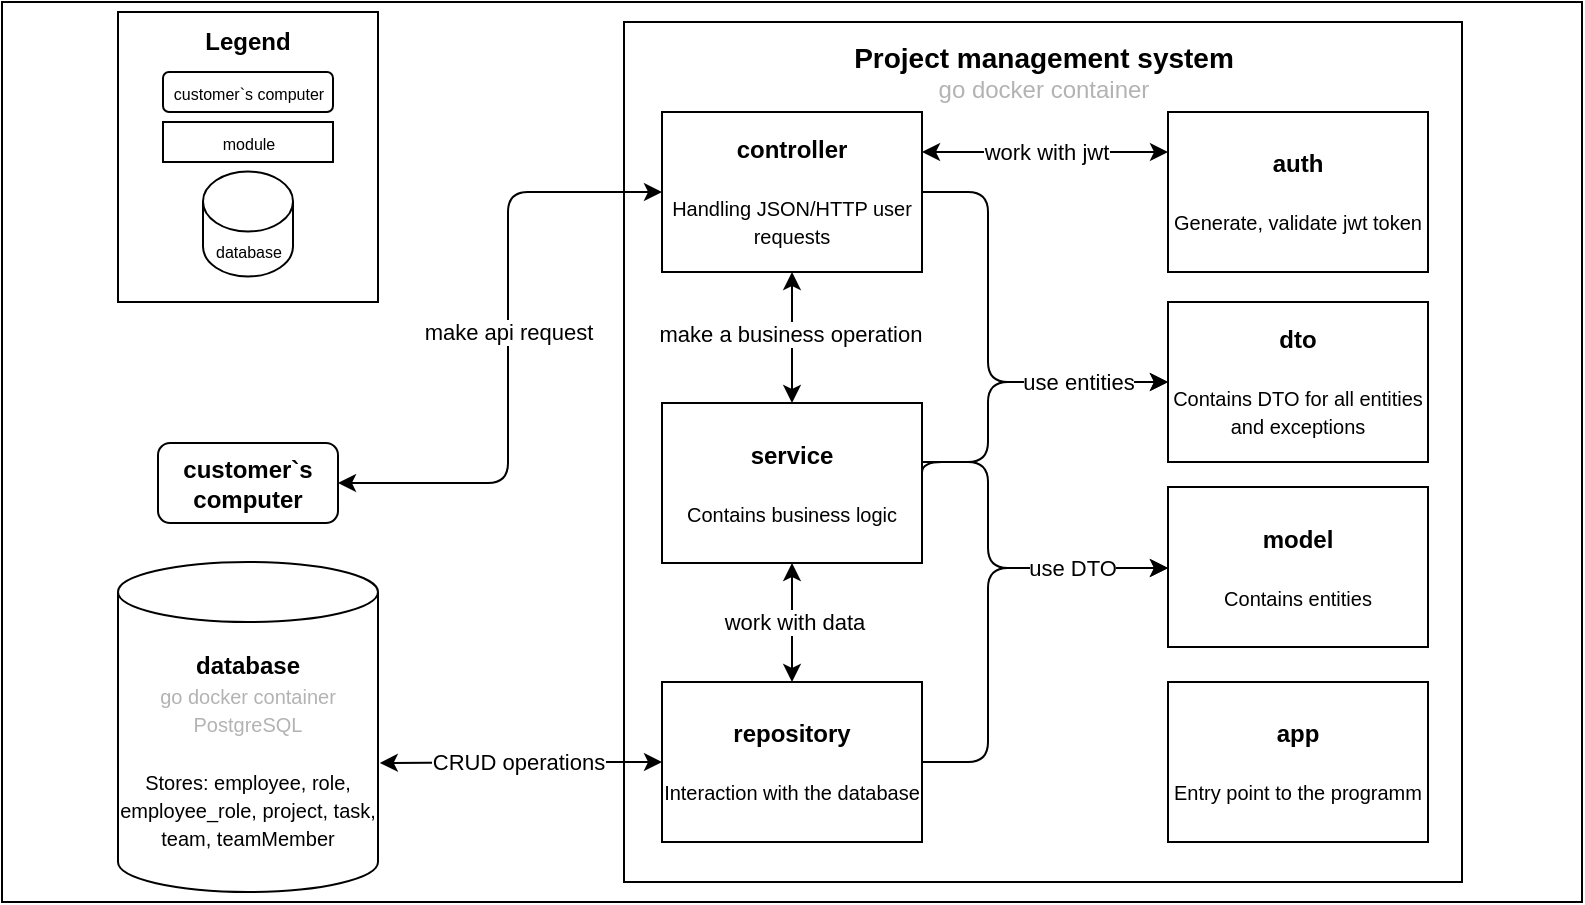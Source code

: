 <mxfile version="21.3.2" type="device">
  <diagram name="Страница 1" id="7igpUd0pKaUkpBXzIByu">
    <mxGraphModel dx="307" dy="626" grid="1" gridSize="10" guides="1" tooltips="1" connect="1" arrows="1" fold="1" page="1" pageScale="1" pageWidth="827" pageHeight="1169" math="0" shadow="0">
      <root>
        <mxCell id="0" />
        <mxCell id="1" parent="0" />
        <mxCell id="ZCxYQZbHBfAMR4lX5slP-64" value="" style="whiteSpace=wrap;html=1;" parent="1" vertex="1">
          <mxGeometry x="846" y="20" width="790" height="450" as="geometry" />
        </mxCell>
        <mxCell id="ZCxYQZbHBfAMR4lX5slP-2" value="" style="whiteSpace=wrap;html=1;" parent="1" vertex="1">
          <mxGeometry x="1157" y="30" width="419" height="430" as="geometry" />
        </mxCell>
        <mxCell id="ZCxYQZbHBfAMR4lX5slP-3" value="&lt;b&gt;customer`s computer&lt;/b&gt;" style="rounded=1;whiteSpace=wrap;html=1;" parent="1" vertex="1">
          <mxGeometry x="924" y="240.5" width="90" height="40" as="geometry" />
        </mxCell>
        <mxCell id="ZCxYQZbHBfAMR4lX5slP-4" value="" style="endArrow=classic;html=1;rounded=1;endFill=1;strokeColor=default;startArrow=classic;startFill=1;exitX=1;exitY=0.5;exitDx=0;exitDy=0;entryX=0;entryY=0.5;entryDx=0;entryDy=0;edgeStyle=orthogonalEdgeStyle;" parent="1" source="ZCxYQZbHBfAMR4lX5slP-3" target="ZCxYQZbHBfAMR4lX5slP-9" edge="1">
          <mxGeometry relative="1" as="geometry">
            <mxPoint x="1056" y="-30" as="sourcePoint" />
            <mxPoint x="1136" y="-30" as="targetPoint" />
            <Array as="points">
              <mxPoint x="1099" y="261" />
              <mxPoint x="1099" y="115" />
            </Array>
          </mxGeometry>
        </mxCell>
        <mxCell id="ZCxYQZbHBfAMR4lX5slP-5" value="make api request" style="edgeLabel;resizable=0;html=1;align=center;verticalAlign=middle;" parent="ZCxYQZbHBfAMR4lX5slP-4" connectable="0" vertex="1">
          <mxGeometry relative="1" as="geometry">
            <mxPoint y="-7" as="offset" />
          </mxGeometry>
        </mxCell>
        <mxCell id="ZCxYQZbHBfAMR4lX5slP-7" value="&lt;b&gt;database&lt;/b&gt;&lt;br&gt;&lt;font style=&quot;font-size: 10px;&quot;&gt;&lt;font color=&quot;#b3b3b3&quot;&gt;go docker container&lt;br&gt;PostgreSQL&lt;/font&gt;&lt;br&gt;&lt;br&gt;Stores:&amp;nbsp;employee, role, employee_role, project, task, team, teamMember&lt;br&gt;&lt;/font&gt;" style="shape=cylinder3;whiteSpace=wrap;html=1;boundedLbl=1;backgroundOutline=1;size=15;" parent="1" vertex="1">
          <mxGeometry x="904" y="300" width="130" height="165" as="geometry" />
        </mxCell>
        <mxCell id="ZCxYQZbHBfAMR4lX5slP-48" value="" style="edgeStyle=orthogonalEdgeStyle;rounded=0;orthogonalLoop=1;jettySize=auto;html=1;startArrow=classic;startFill=1;" parent="1" source="ZCxYQZbHBfAMR4lX5slP-9" target="ZCxYQZbHBfAMR4lX5slP-10" edge="1">
          <mxGeometry relative="1" as="geometry" />
        </mxCell>
        <mxCell id="ZCxYQZbHBfAMR4lX5slP-9" value="&lt;font style=&quot;&quot;&gt;&lt;b style=&quot;&quot;&gt;&lt;font style=&quot;font-size: 12px;&quot;&gt;controller&lt;/font&gt;&lt;br&gt;&lt;/b&gt;&lt;br&gt;&lt;/font&gt;&lt;font style=&quot;font-size: 10px;&quot;&gt;Handling JSON/HTTP user requests&lt;br&gt;&lt;/font&gt;" style="rounded=0;whiteSpace=wrap;html=1;" parent="1" vertex="1">
          <mxGeometry x="1176" y="75" width="130" height="80" as="geometry" />
        </mxCell>
        <mxCell id="ZCxYQZbHBfAMR4lX5slP-49" value="" style="edgeStyle=orthogonalEdgeStyle;rounded=0;orthogonalLoop=1;jettySize=auto;html=1;startArrow=classic;startFill=1;" parent="1" source="ZCxYQZbHBfAMR4lX5slP-10" target="ZCxYQZbHBfAMR4lX5slP-11" edge="1">
          <mxGeometry relative="1" as="geometry" />
        </mxCell>
        <mxCell id="ZCxYQZbHBfAMR4lX5slP-58" value="" style="edgeStyle=orthogonalEdgeStyle;rounded=1;orthogonalLoop=1;jettySize=auto;html=1;entryX=0;entryY=0.5;entryDx=0;entryDy=0;" parent="1" source="ZCxYQZbHBfAMR4lX5slP-10" target="ZCxYQZbHBfAMR4lX5slP-8" edge="1">
          <mxGeometry relative="1" as="geometry">
            <mxPoint x="1439" y="250" as="targetPoint" />
            <Array as="points">
              <mxPoint x="1339" y="250" />
              <mxPoint x="1339" y="303" />
              <mxPoint x="1429" y="303" />
            </Array>
          </mxGeometry>
        </mxCell>
        <mxCell id="ZCxYQZbHBfAMR4lX5slP-10" value="&lt;b&gt;service&lt;/b&gt;&lt;font style=&quot;font-size: 10px;&quot;&gt;&lt;font color=&quot;#b3b3b3&quot;&gt;&lt;br&gt;&lt;/font&gt;&lt;br&gt;&lt;/font&gt;&lt;font style=&quot;font-size: 10px;&quot;&gt;Contains business logic&lt;br&gt;&lt;/font&gt;" style="rounded=0;whiteSpace=wrap;html=1;" parent="1" vertex="1">
          <mxGeometry x="1176" y="220.5" width="130" height="80" as="geometry" />
        </mxCell>
        <mxCell id="ZCxYQZbHBfAMR4lX5slP-60" style="edgeStyle=orthogonalEdgeStyle;rounded=1;orthogonalLoop=1;jettySize=auto;html=1;exitX=1;exitY=0.5;exitDx=0;exitDy=0;entryX=0;entryY=0.5;entryDx=0;entryDy=0;" parent="1" source="ZCxYQZbHBfAMR4lX5slP-11" target="ZCxYQZbHBfAMR4lX5slP-8" edge="1">
          <mxGeometry relative="1" as="geometry">
            <mxPoint x="1429" y="207.5" as="targetPoint" />
            <Array as="points">
              <mxPoint x="1339" y="400" />
              <mxPoint x="1339" y="303" />
              <mxPoint x="1429" y="303" />
            </Array>
          </mxGeometry>
        </mxCell>
        <mxCell id="ZCxYQZbHBfAMR4lX5slP-11" value="&lt;b&gt;repository&lt;/b&gt;&lt;font style=&quot;font-size: 10px;&quot;&gt;&lt;font color=&quot;#b3b3b3&quot;&gt;&lt;br&gt;&lt;/font&gt;&lt;br&gt;&lt;/font&gt;&lt;font style=&quot;font-size: 10px;&quot;&gt;Interaction with the database&lt;br&gt;&lt;/font&gt;" style="rounded=0;whiteSpace=wrap;html=1;" parent="1" vertex="1">
          <mxGeometry x="1176" y="360" width="130" height="80" as="geometry" />
        </mxCell>
        <mxCell id="ZCxYQZbHBfAMR4lX5slP-24" value="" style="endArrow=classic;html=1;rounded=1;startArrow=classic;startFill=1;edgeStyle=orthogonalEdgeStyle;exitX=0;exitY=0.5;exitDx=0;exitDy=0;entryX=1.007;entryY=0.609;entryDx=0;entryDy=0;entryPerimeter=0;" parent="1" source="ZCxYQZbHBfAMR4lX5slP-11" target="ZCxYQZbHBfAMR4lX5slP-7" edge="1">
          <mxGeometry relative="1" as="geometry">
            <mxPoint x="1376" y="494" as="sourcePoint" />
            <mxPoint x="1479" y="480" as="targetPoint" />
          </mxGeometry>
        </mxCell>
        <mxCell id="ZCxYQZbHBfAMR4lX5slP-25" value="CRUD operations" style="edgeLabel;resizable=0;html=1;align=center;verticalAlign=middle;" parent="ZCxYQZbHBfAMR4lX5slP-24" connectable="0" vertex="1">
          <mxGeometry relative="1" as="geometry">
            <mxPoint x="-1" as="offset" />
          </mxGeometry>
        </mxCell>
        <mxCell id="ZCxYQZbHBfAMR4lX5slP-28" value="&lt;font style=&quot;&quot;&gt;&lt;span style=&quot;font-size: 14px;&quot;&gt;Project management system&lt;/span&gt;&lt;br&gt;&lt;span style=&quot;font-weight: normal;&quot;&gt;&lt;font style=&quot;font-size: 12px;&quot; color=&quot;#b3b3b3&quot;&gt;go docker container&lt;/font&gt;&lt;/span&gt;&lt;br&gt;&lt;/font&gt;" style="text;html=1;strokeColor=none;fillColor=none;align=center;verticalAlign=middle;whiteSpace=wrap;rounded=0;fontStyle=1" parent="1" vertex="1">
          <mxGeometry x="1241.5" y="40" width="250" height="30" as="geometry" />
        </mxCell>
        <mxCell id="ZCxYQZbHBfAMR4lX5slP-35" value="" style="whiteSpace=wrap;html=1;" parent="1" vertex="1">
          <mxGeometry x="904" y="25" width="130" height="145" as="geometry" />
        </mxCell>
        <mxCell id="ZCxYQZbHBfAMR4lX5slP-36" value="&lt;b&gt;Legend&lt;/b&gt;" style="text;html=1;strokeColor=none;fillColor=none;align=center;verticalAlign=middle;whiteSpace=wrap;rounded=0;" parent="1" vertex="1">
          <mxGeometry x="939" y="25" width="60" height="30" as="geometry" />
        </mxCell>
        <mxCell id="ZCxYQZbHBfAMR4lX5slP-37" value="&lt;font style=&quot;font-size: 8px;&quot;&gt;customer`s computer&lt;/font&gt;" style="rounded=1;whiteSpace=wrap;html=1;" parent="1" vertex="1">
          <mxGeometry x="926.5" y="55" width="85" height="20" as="geometry" />
        </mxCell>
        <mxCell id="ZCxYQZbHBfAMR4lX5slP-38" value="&lt;font style=&quot;&quot;&gt;&lt;font style=&quot;font-size: 8px;&quot;&gt;module&lt;/font&gt;&lt;br&gt;&lt;/font&gt;" style="rounded=0;whiteSpace=wrap;html=1;" parent="1" vertex="1">
          <mxGeometry x="926.5" y="80" width="85" height="20" as="geometry" />
        </mxCell>
        <mxCell id="ZCxYQZbHBfAMR4lX5slP-39" value="&lt;font style=&quot;font-size: 8px;&quot;&gt;database&lt;/font&gt;&lt;font style=&quot;font-size: 10px;&quot;&gt;&lt;br&gt;&lt;/font&gt;" style="shape=cylinder3;whiteSpace=wrap;html=1;boundedLbl=1;backgroundOutline=1;size=15;" parent="1" vertex="1">
          <mxGeometry x="946.5" y="104.75" width="45" height="52.5" as="geometry" />
        </mxCell>
        <mxCell id="ZCxYQZbHBfAMR4lX5slP-50" value="make a business operation" style="edgeLabel;resizable=0;html=1;align=center;verticalAlign=middle;" parent="1" connectable="0" vertex="1">
          <mxGeometry x="1240" y="186" as="geometry" />
        </mxCell>
        <mxCell id="ZCxYQZbHBfAMR4lX5slP-51" value="work with data" style="edgeLabel;resizable=0;html=1;align=center;verticalAlign=middle;" parent="1" connectable="0" vertex="1">
          <mxGeometry x="1241.5" y="330" as="geometry" />
        </mxCell>
        <mxCell id="ZCxYQZbHBfAMR4lX5slP-8" value="&lt;b&gt;model&lt;/b&gt;&lt;font style=&quot;font-size: 10px;&quot;&gt;&lt;font color=&quot;#b3b3b3&quot;&gt;&lt;br&gt;&lt;/font&gt;&lt;br&gt;&lt;/font&gt;&lt;font style=&quot;font-size: 10px;&quot;&gt;Contains entities&lt;br&gt;&lt;/font&gt;" style="rounded=0;whiteSpace=wrap;html=1;" parent="1" vertex="1">
          <mxGeometry x="1429" y="262.5" width="130" height="80" as="geometry" />
        </mxCell>
        <mxCell id="ZCxYQZbHBfAMR4lX5slP-63" value="use DTO" style="edgeLabel;resizable=0;html=1;align=center;verticalAlign=middle;" parent="1" connectable="0" vertex="1">
          <mxGeometry x="1381.001" y="302.502" as="geometry" />
        </mxCell>
        <mxCell id="kgpDXhKOyqRFjhc3hfm_-1" value="&lt;font style=&quot;&quot;&gt;&lt;b&gt;auth&lt;/b&gt;&lt;br&gt;&lt;br&gt;&lt;span style=&quot;font-size: 10px;&quot;&gt;Generate, validate jwt token&lt;/span&gt;&lt;br&gt;&lt;/font&gt;" style="rounded=0;whiteSpace=wrap;html=1;" vertex="1" parent="1">
          <mxGeometry x="1429" y="75" width="130" height="80" as="geometry" />
        </mxCell>
        <mxCell id="kgpDXhKOyqRFjhc3hfm_-2" value="&lt;font style=&quot;&quot;&gt;&lt;b style=&quot;&quot;&gt;&lt;font style=&quot;font-size: 12px;&quot;&gt;dto&lt;/font&gt;&lt;/b&gt;&lt;br&gt;&lt;br&gt;&lt;span style=&quot;font-size: 10px;&quot;&gt;Contains DTO for all entities and exceptions&lt;/span&gt;&lt;br&gt;&lt;/font&gt;" style="rounded=0;whiteSpace=wrap;html=1;" vertex="1" parent="1">
          <mxGeometry x="1429" y="170" width="130" height="80" as="geometry" />
        </mxCell>
        <mxCell id="kgpDXhKOyqRFjhc3hfm_-3" value="" style="endArrow=classic;html=1;rounded=1;exitX=1;exitY=0.25;exitDx=0;exitDy=0;entryX=0;entryY=0.25;entryDx=0;entryDy=0;edgeStyle=orthogonalEdgeStyle;startArrow=classic;startFill=1;" edge="1" parent="1" source="ZCxYQZbHBfAMR4lX5slP-9" target="kgpDXhKOyqRFjhc3hfm_-1">
          <mxGeometry relative="1" as="geometry">
            <mxPoint x="1310" y="140" as="sourcePoint" />
            <mxPoint x="1470" y="140" as="targetPoint" />
          </mxGeometry>
        </mxCell>
        <mxCell id="kgpDXhKOyqRFjhc3hfm_-4" value="work with jwt" style="edgeLabel;resizable=0;html=1;align=center;verticalAlign=middle;" connectable="0" vertex="1" parent="kgpDXhKOyqRFjhc3hfm_-3">
          <mxGeometry relative="1" as="geometry" />
        </mxCell>
        <mxCell id="kgpDXhKOyqRFjhc3hfm_-6" value="" style="edgeStyle=orthogonalEdgeStyle;rounded=1;orthogonalLoop=1;jettySize=auto;html=1;entryX=0;entryY=0.5;entryDx=0;entryDy=0;exitX=1;exitY=0.5;exitDx=0;exitDy=0;" edge="1" parent="1" source="ZCxYQZbHBfAMR4lX5slP-10" target="kgpDXhKOyqRFjhc3hfm_-2">
          <mxGeometry relative="1" as="geometry">
            <mxPoint x="1429" y="303" as="targetPoint" />
            <Array as="points">
              <mxPoint x="1339" y="250" />
              <mxPoint x="1339" y="210" />
            </Array>
            <mxPoint x="1320" y="250" as="sourcePoint" />
          </mxGeometry>
        </mxCell>
        <mxCell id="kgpDXhKOyqRFjhc3hfm_-7" value="" style="edgeStyle=orthogonalEdgeStyle;rounded=1;orthogonalLoop=1;jettySize=auto;html=1;entryX=0;entryY=0.5;entryDx=0;entryDy=0;exitX=1;exitY=0.5;exitDx=0;exitDy=0;" edge="1" parent="1" source="ZCxYQZbHBfAMR4lX5slP-9">
          <mxGeometry relative="1" as="geometry">
            <mxPoint x="1429" y="210" as="targetPoint" />
            <Array as="points">
              <mxPoint x="1339" y="115" />
              <mxPoint x="1339" y="210" />
            </Array>
            <mxPoint x="1306" y="250" as="sourcePoint" />
          </mxGeometry>
        </mxCell>
        <mxCell id="ZCxYQZbHBfAMR4lX5slP-62" value="use entities" style="edgeLabel;resizable=0;html=1;align=center;verticalAlign=middle;" parent="1" connectable="0" vertex="1">
          <mxGeometry x="1390.001" y="232.002" as="geometry">
            <mxPoint x="-6" y="-22" as="offset" />
          </mxGeometry>
        </mxCell>
        <mxCell id="kgpDXhKOyqRFjhc3hfm_-8" value="&lt;font style=&quot;&quot;&gt;&lt;b&gt;app&lt;/b&gt;&lt;br&gt;&lt;br&gt;&lt;span style=&quot;font-size: 10px;&quot;&gt;Entry point to the programm&lt;/span&gt;&lt;br&gt;&lt;/font&gt;" style="rounded=0;whiteSpace=wrap;html=1;" vertex="1" parent="1">
          <mxGeometry x="1429" y="360" width="130" height="80" as="geometry" />
        </mxCell>
      </root>
    </mxGraphModel>
  </diagram>
</mxfile>
